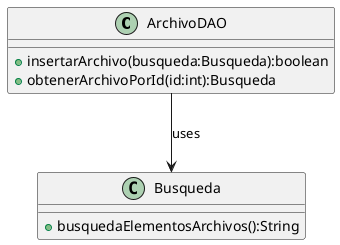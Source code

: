 @startuml
class ArchivoDAO{
+insertarArchivo(busqueda:Busqueda):boolean
+obtenerArchivoPorId(id:int):Busqueda
}
class Busqueda{
+busquedaElementosArchivos():String
}
ArchivoDAO-->Busqueda:uses
@enduml
